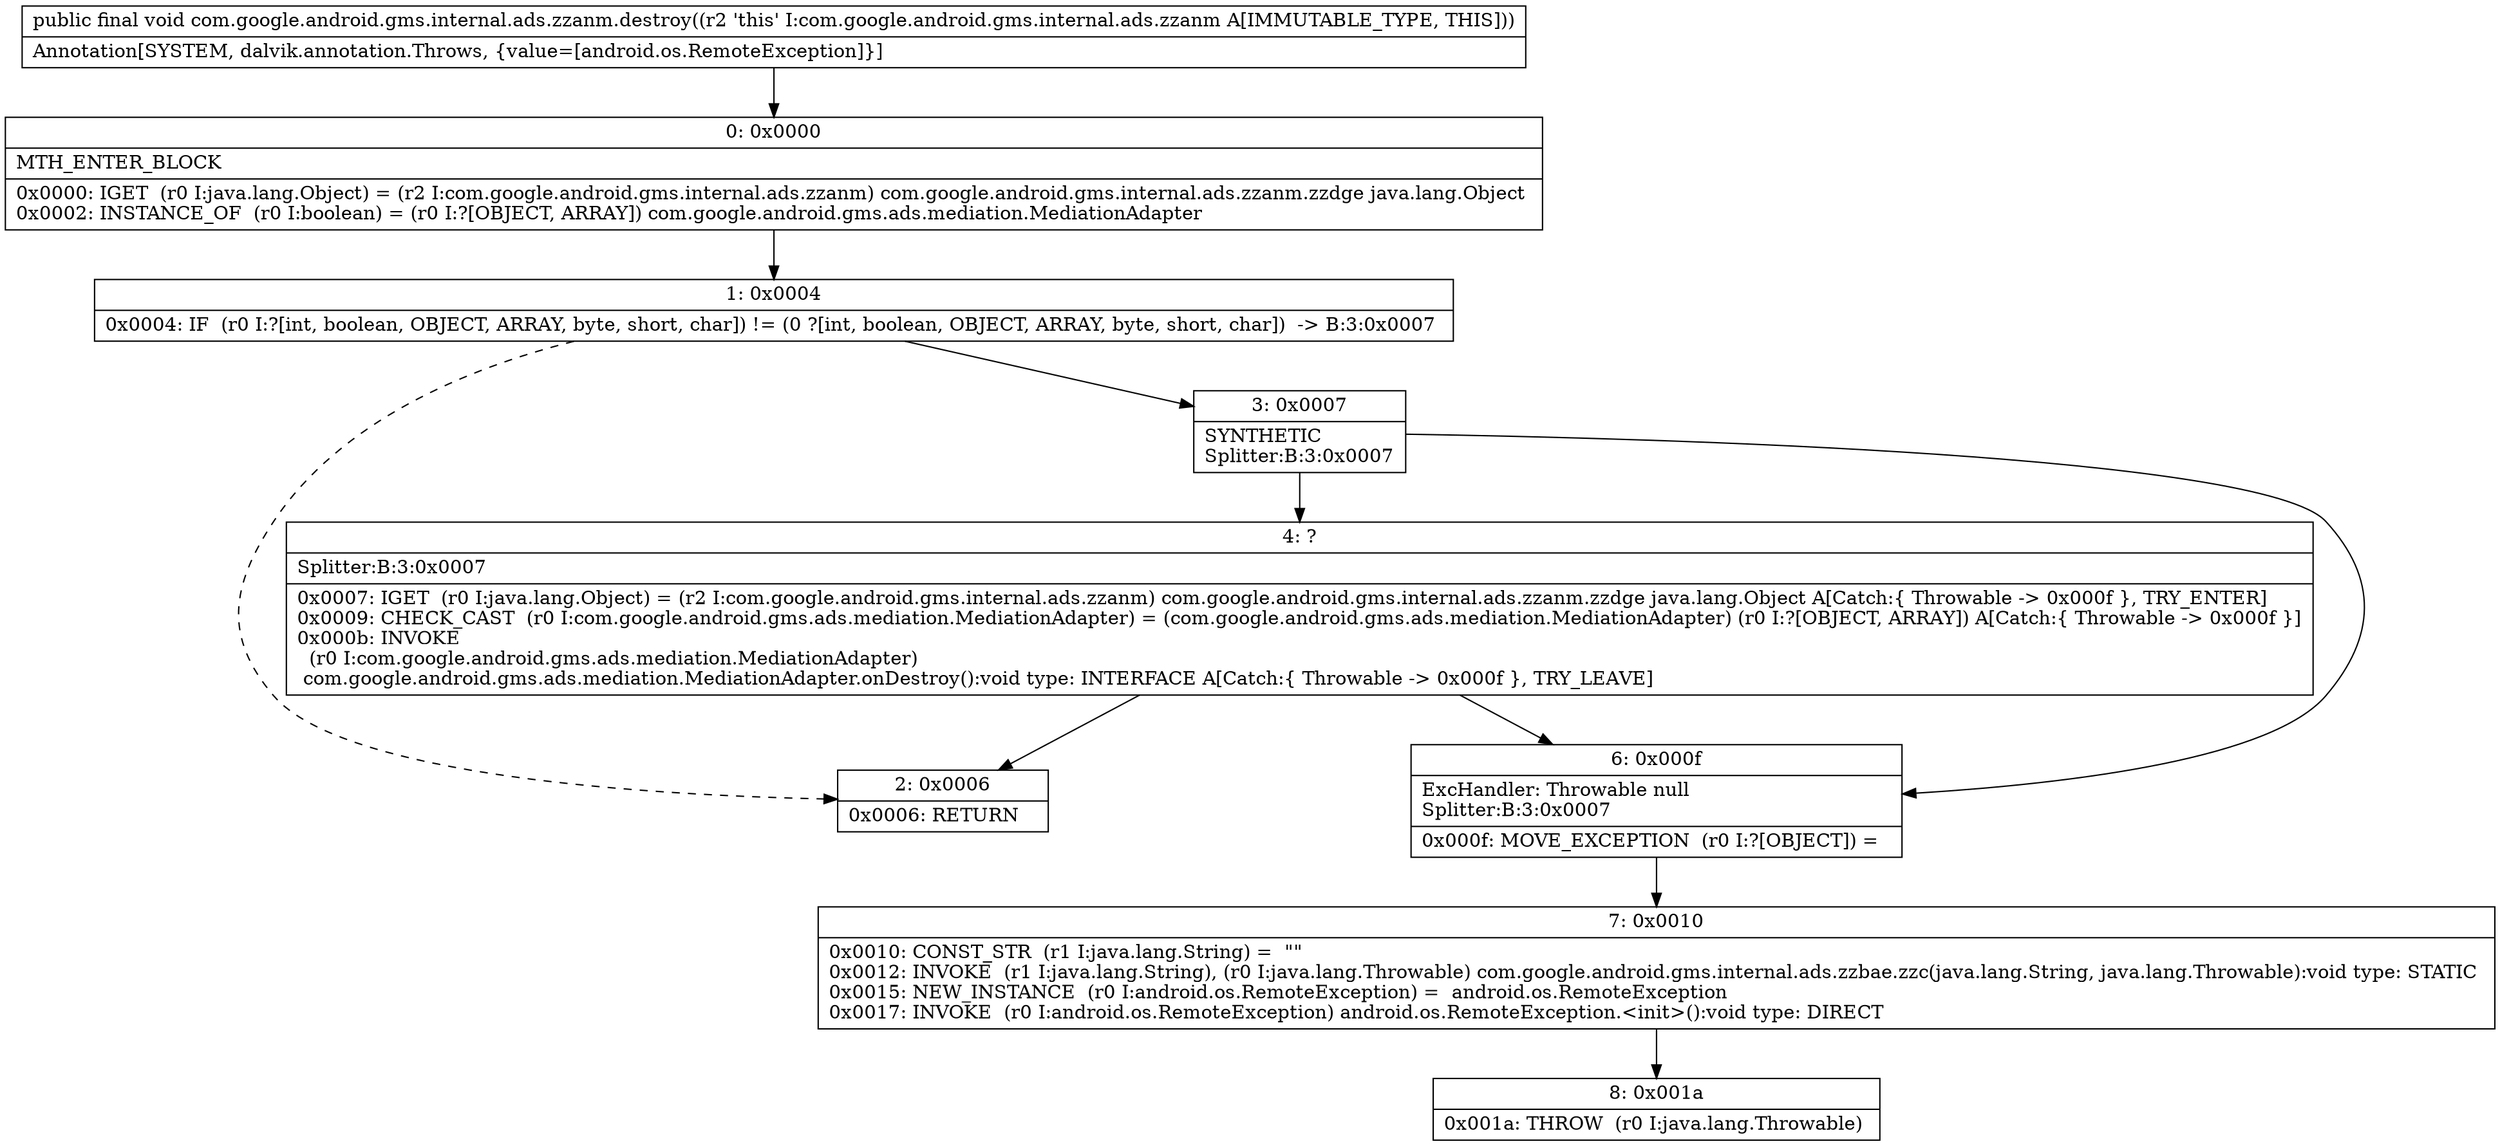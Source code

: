 digraph "CFG forcom.google.android.gms.internal.ads.zzanm.destroy()V" {
Node_0 [shape=record,label="{0\:\ 0x0000|MTH_ENTER_BLOCK\l|0x0000: IGET  (r0 I:java.lang.Object) = (r2 I:com.google.android.gms.internal.ads.zzanm) com.google.android.gms.internal.ads.zzanm.zzdge java.lang.Object \l0x0002: INSTANCE_OF  (r0 I:boolean) = (r0 I:?[OBJECT, ARRAY]) com.google.android.gms.ads.mediation.MediationAdapter \l}"];
Node_1 [shape=record,label="{1\:\ 0x0004|0x0004: IF  (r0 I:?[int, boolean, OBJECT, ARRAY, byte, short, char]) != (0 ?[int, boolean, OBJECT, ARRAY, byte, short, char])  \-\> B:3:0x0007 \l}"];
Node_2 [shape=record,label="{2\:\ 0x0006|0x0006: RETURN   \l}"];
Node_3 [shape=record,label="{3\:\ 0x0007|SYNTHETIC\lSplitter:B:3:0x0007\l}"];
Node_4 [shape=record,label="{4\:\ ?|Splitter:B:3:0x0007\l|0x0007: IGET  (r0 I:java.lang.Object) = (r2 I:com.google.android.gms.internal.ads.zzanm) com.google.android.gms.internal.ads.zzanm.zzdge java.lang.Object A[Catch:\{ Throwable \-\> 0x000f \}, TRY_ENTER]\l0x0009: CHECK_CAST  (r0 I:com.google.android.gms.ads.mediation.MediationAdapter) = (com.google.android.gms.ads.mediation.MediationAdapter) (r0 I:?[OBJECT, ARRAY]) A[Catch:\{ Throwable \-\> 0x000f \}]\l0x000b: INVOKE  \l  (r0 I:com.google.android.gms.ads.mediation.MediationAdapter)\l com.google.android.gms.ads.mediation.MediationAdapter.onDestroy():void type: INTERFACE A[Catch:\{ Throwable \-\> 0x000f \}, TRY_LEAVE]\l}"];
Node_6 [shape=record,label="{6\:\ 0x000f|ExcHandler: Throwable null\lSplitter:B:3:0x0007\l|0x000f: MOVE_EXCEPTION  (r0 I:?[OBJECT]) =  \l}"];
Node_7 [shape=record,label="{7\:\ 0x0010|0x0010: CONST_STR  (r1 I:java.lang.String) =  \"\" \l0x0012: INVOKE  (r1 I:java.lang.String), (r0 I:java.lang.Throwable) com.google.android.gms.internal.ads.zzbae.zzc(java.lang.String, java.lang.Throwable):void type: STATIC \l0x0015: NEW_INSTANCE  (r0 I:android.os.RemoteException) =  android.os.RemoteException \l0x0017: INVOKE  (r0 I:android.os.RemoteException) android.os.RemoteException.\<init\>():void type: DIRECT \l}"];
Node_8 [shape=record,label="{8\:\ 0x001a|0x001a: THROW  (r0 I:java.lang.Throwable) \l}"];
MethodNode[shape=record,label="{public final void com.google.android.gms.internal.ads.zzanm.destroy((r2 'this' I:com.google.android.gms.internal.ads.zzanm A[IMMUTABLE_TYPE, THIS]))  | Annotation[SYSTEM, dalvik.annotation.Throws, \{value=[android.os.RemoteException]\}]\l}"];
MethodNode -> Node_0;
Node_0 -> Node_1;
Node_1 -> Node_2[style=dashed];
Node_1 -> Node_3;
Node_3 -> Node_4;
Node_3 -> Node_6;
Node_4 -> Node_6;
Node_4 -> Node_2;
Node_6 -> Node_7;
Node_7 -> Node_8;
}

